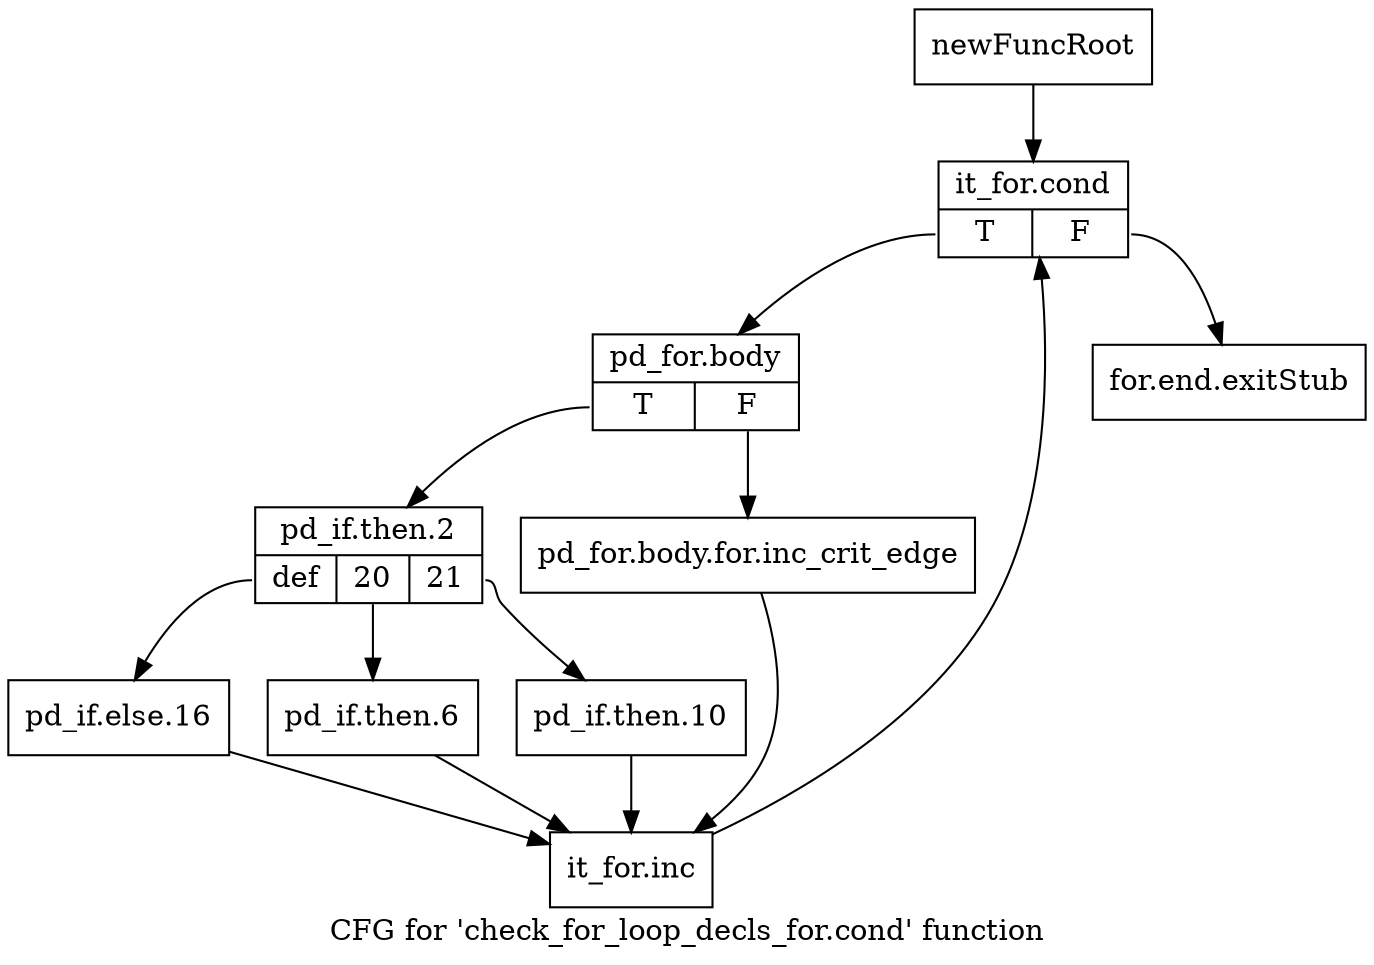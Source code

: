 digraph "CFG for 'check_for_loop_decls_for.cond' function" {
	label="CFG for 'check_for_loop_decls_for.cond' function";

	Node0x9ffa440 [shape=record,label="{newFuncRoot}"];
	Node0x9ffa440 -> Node0x9ffa4e0;
	Node0x9ffa490 [shape=record,label="{for.end.exitStub}"];
	Node0x9ffa4e0 [shape=record,label="{it_for.cond|{<s0>T|<s1>F}}"];
	Node0x9ffa4e0:s0 -> Node0x9ffa530;
	Node0x9ffa4e0:s1 -> Node0x9ffa490;
	Node0x9ffa530 [shape=record,label="{pd_for.body|{<s0>T|<s1>F}}"];
	Node0x9ffa530:s0 -> Node0x9ffa5d0;
	Node0x9ffa530:s1 -> Node0x9ffa580;
	Node0x9ffa580 [shape=record,label="{pd_for.body.for.inc_crit_edge}"];
	Node0x9ffa580 -> Node0x9ffa710;
	Node0x9ffa5d0 [shape=record,label="{pd_if.then.2|{<s0>def|<s1>20|<s2>21}}"];
	Node0x9ffa5d0:s0 -> Node0x9ffa6c0;
	Node0x9ffa5d0:s1 -> Node0x9ffa670;
	Node0x9ffa5d0:s2 -> Node0x9ffa620;
	Node0x9ffa620 [shape=record,label="{pd_if.then.10}"];
	Node0x9ffa620 -> Node0x9ffa710;
	Node0x9ffa670 [shape=record,label="{pd_if.then.6}"];
	Node0x9ffa670 -> Node0x9ffa710;
	Node0x9ffa6c0 [shape=record,label="{pd_if.else.16}"];
	Node0x9ffa6c0 -> Node0x9ffa710;
	Node0x9ffa710 [shape=record,label="{it_for.inc}"];
	Node0x9ffa710 -> Node0x9ffa4e0;
}

